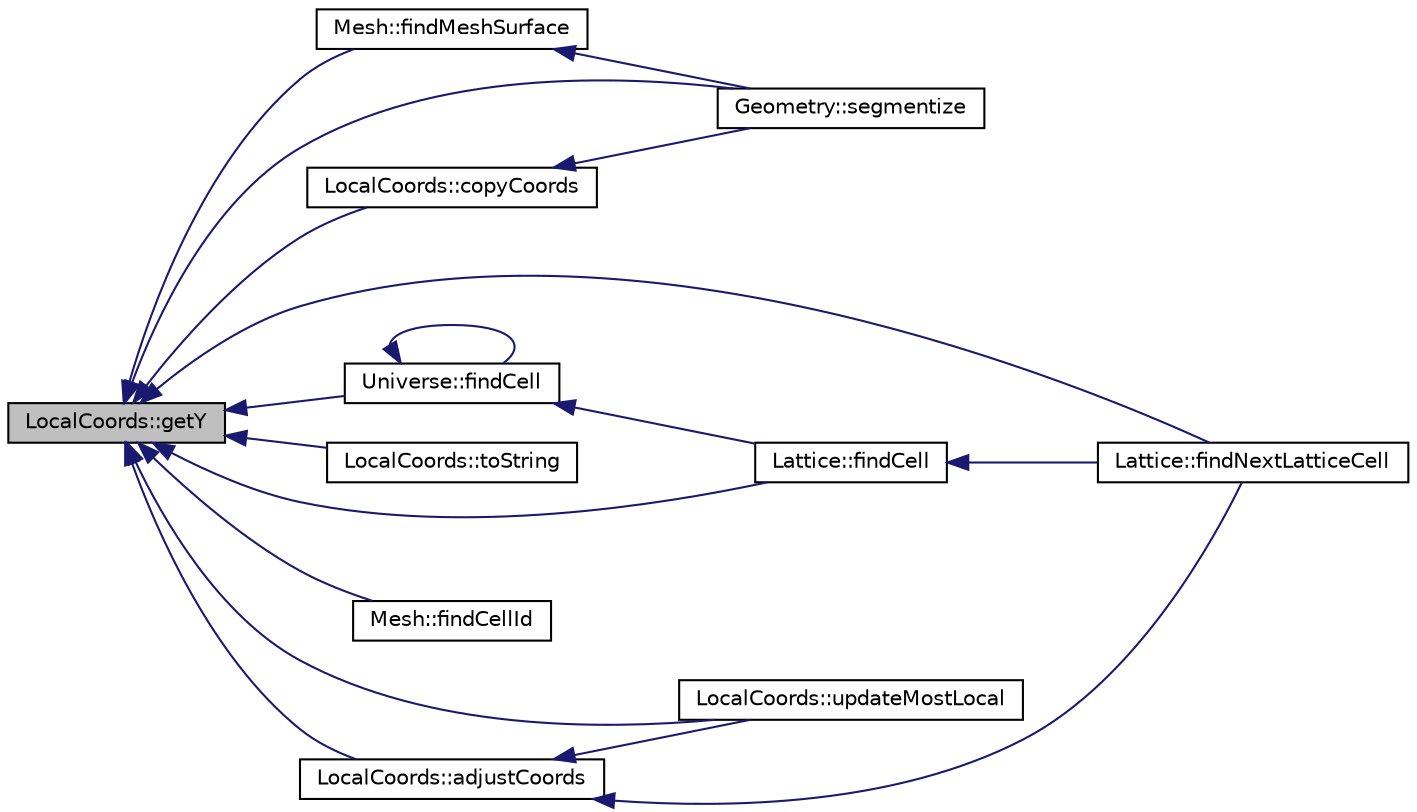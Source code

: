 digraph "LocalCoords::getY"
{
  edge [fontname="Helvetica",fontsize="10",labelfontname="Helvetica",labelfontsize="10"];
  node [fontname="Helvetica",fontsize="10",shape=record];
  rankdir="LR";
  Node1 [label="LocalCoords::getY",height=0.2,width=0.4,color="black", fillcolor="grey75", style="filled" fontcolor="black"];
  Node1 -> Node2 [dir="back",color="midnightblue",fontsize="10",style="solid",fontname="Helvetica"];
  Node2 [label="Geometry::segmentize",height=0.2,width=0.4,color="black", fillcolor="white", style="filled",URL="$classGeometry.html#a21a092d997179d6bea6c66f592faa6de",tooltip="This method performs ray tracing to create Track segments within each flat source region in the Geome..."];
  Node1 -> Node3 [dir="back",color="midnightblue",fontsize="10",style="solid",fontname="Helvetica"];
  Node3 [label="LocalCoords::adjustCoords",height=0.2,width=0.4,color="black", fillcolor="white", style="filled",URL="$classLocalCoords.html#a9a554dc0de187957849d1577cba7a277",tooltip="Translate all of the x,y coordinates for each LocalCoords object in the linked list."];
  Node3 -> Node4 [dir="back",color="midnightblue",fontsize="10",style="solid",fontname="Helvetica"];
  Node4 [label="LocalCoords::updateMostLocal",height=0.2,width=0.4,color="black", fillcolor="white", style="filled",URL="$classLocalCoords.html#a371080a986073525f2e0572345e438c7",tooltip="Update the last element in the linked list (the one at the lowest level of nested Universes) to have ..."];
  Node3 -> Node5 [dir="back",color="midnightblue",fontsize="10",style="solid",fontname="Helvetica"];
  Node5 [label="Lattice::findNextLatticeCell",height=0.2,width=0.4,color="black", fillcolor="white", style="filled",URL="$classLattice.html#a74e06905bc0f096fa4fb1b97420b0825",tooltip="Finds the next Cell for a LocalCoords object along a trajectory defined by some angle (in radians fro..."];
  Node1 -> Node4 [dir="back",color="midnightblue",fontsize="10",style="solid",fontname="Helvetica"];
  Node1 -> Node6 [dir="back",color="midnightblue",fontsize="10",style="solid",fontname="Helvetica"];
  Node6 [label="LocalCoords::copyCoords",height=0.2,width=0.4,color="black", fillcolor="white", style="filled",URL="$classLocalCoords.html#a5a5ed42ca7ccf274f548134f9d56d9f8",tooltip="Copies a LocalCoords&#39; values to this one. details Given a pointer to a LocalCoords, it first prunes it and then creates a copy of the linked list of LocalCoords in the linked list below this one to give to the input LocalCoords."];
  Node6 -> Node2 [dir="back",color="midnightblue",fontsize="10",style="solid",fontname="Helvetica"];
  Node1 -> Node7 [dir="back",color="midnightblue",fontsize="10",style="solid",fontname="Helvetica"];
  Node7 [label="LocalCoords::toString",height=0.2,width=0.4,color="black", fillcolor="white", style="filled",URL="$classLocalCoords.html#a82104907b1705c31fbc12e61deb77cf5",tooltip="Converts this LocalCoords&#39;s attributes to a character array representation."];
  Node1 -> Node8 [dir="back",color="midnightblue",fontsize="10",style="solid",fontname="Helvetica"];
  Node8 [label="Mesh::findMeshSurface",height=0.2,width=0.4,color="black", fillcolor="white", style="filled",URL="$classMesh.html#ad3bde7577f1b12057769b68981a78f48",tooltip="Using an FSR ID and coordinate, find which surface a coordinate is on."];
  Node8 -> Node2 [dir="back",color="midnightblue",fontsize="10",style="solid",fontname="Helvetica"];
  Node1 -> Node9 [dir="back",color="midnightblue",fontsize="10",style="solid",fontname="Helvetica"];
  Node9 [label="Mesh::findCellId",height=0.2,width=0.4,color="black", fillcolor="white", style="filled",URL="$classMesh.html#aa4570b874a18a4356680a10c1529afd6",tooltip="Get the Mesh Cell ID given a LocalCoords object."];
  Node1 -> Node10 [dir="back",color="midnightblue",fontsize="10",style="solid",fontname="Helvetica"];
  Node10 [label="Universe::findCell",height=0.2,width=0.4,color="black", fillcolor="white", style="filled",URL="$classUniverse.html#a70bafb1689f44b64ed98e85df1595f03",tooltip="Finds the Cell for which a LocalCoords object resides."];
  Node10 -> Node10 [dir="back",color="midnightblue",fontsize="10",style="solid",fontname="Helvetica"];
  Node10 -> Node11 [dir="back",color="midnightblue",fontsize="10",style="solid",fontname="Helvetica"];
  Node11 [label="Lattice::findCell",height=0.2,width=0.4,color="black", fillcolor="white", style="filled",URL="$classLattice.html#a106bb34948883f3695bbffa5e44bce2b",tooltip="Finds the Cell within this Lattice that a LocalCoords is in."];
  Node11 -> Node5 [dir="back",color="midnightblue",fontsize="10",style="solid",fontname="Helvetica"];
  Node1 -> Node11 [dir="back",color="midnightblue",fontsize="10",style="solid",fontname="Helvetica"];
  Node1 -> Node5 [dir="back",color="midnightblue",fontsize="10",style="solid",fontname="Helvetica"];
}
